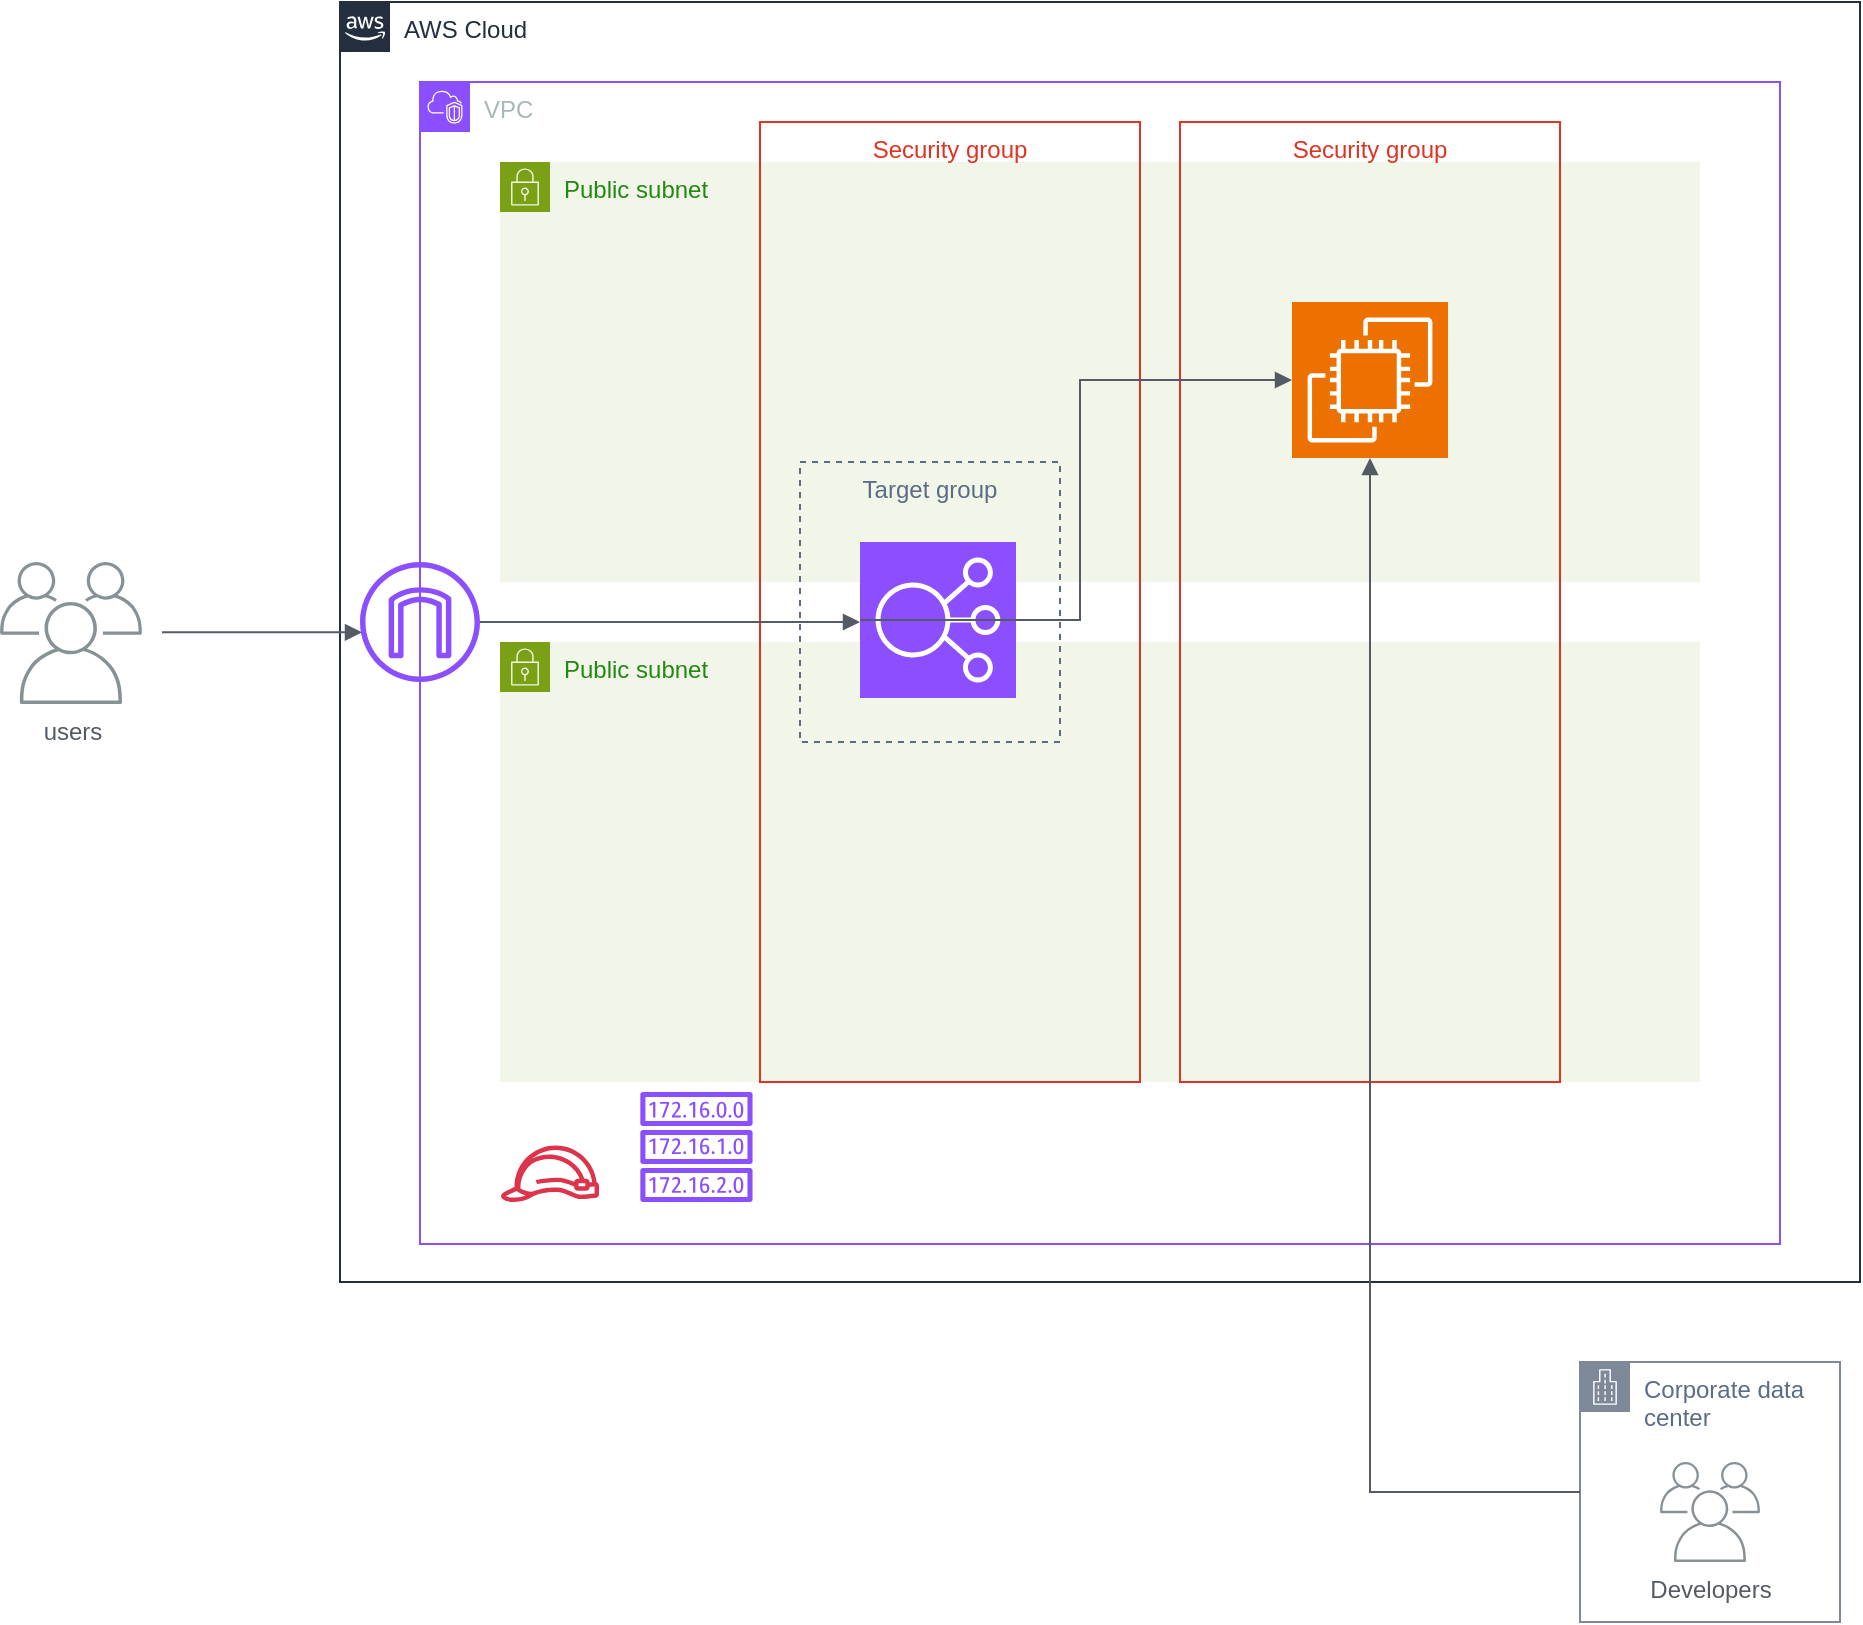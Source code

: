 <mxfile version="22.1.18" type="device">
  <diagram name="ページ1" id="mnPL-wJ1XfXDH14uQYT9">
    <mxGraphModel dx="2159" dy="1200" grid="1" gridSize="10" guides="1" tooltips="1" connect="1" arrows="1" fold="1" page="1" pageScale="1" pageWidth="827" pageHeight="1169" math="0" shadow="0">
      <root>
        <mxCell id="0" />
        <mxCell id="1" parent="0" />
        <mxCell id="9SZ4IUXA4r9wMpmDnjR2-3" value="Public subnet" style="points=[[0,0],[0.25,0],[0.5,0],[0.75,0],[1,0],[1,0.25],[1,0.5],[1,0.75],[1,1],[0.75,1],[0.5,1],[0.25,1],[0,1],[0,0.75],[0,0.5],[0,0.25]];outlineConnect=0;gradientColor=none;html=1;whiteSpace=wrap;fontSize=12;fontStyle=0;container=1;pointerEvents=0;collapsible=0;recursiveResize=0;shape=mxgraph.aws4.group;grIcon=mxgraph.aws4.group_security_group;grStroke=0;strokeColor=#7AA116;fillColor=#F2F6E8;verticalAlign=top;align=left;spacingLeft=30;fontColor=#248814;dashed=0;" parent="1" vertex="1">
          <mxGeometry x="120" y="120" width="600" height="210" as="geometry" />
        </mxCell>
        <mxCell id="9SZ4IUXA4r9wMpmDnjR2-1" value="AWS Cloud" style="points=[[0,0],[0.25,0],[0.5,0],[0.75,0],[1,0],[1,0.25],[1,0.5],[1,0.75],[1,1],[0.75,1],[0.5,1],[0.25,1],[0,1],[0,0.75],[0,0.5],[0,0.25]];outlineConnect=0;gradientColor=none;html=1;whiteSpace=wrap;fontSize=12;fontStyle=0;container=1;pointerEvents=0;collapsible=0;recursiveResize=0;shape=mxgraph.aws4.group;grIcon=mxgraph.aws4.group_aws_cloud_alt;strokeColor=#232F3E;fillColor=none;verticalAlign=top;align=left;spacingLeft=30;fontColor=#232F3E;dashed=0;" parent="1" vertex="1">
          <mxGeometry x="40" y="40" width="760" height="640" as="geometry" />
        </mxCell>
        <mxCell id="9SZ4IUXA4r9wMpmDnjR2-2" value="VPC" style="points=[[0,0],[0.25,0],[0.5,0],[0.75,0],[1,0],[1,0.25],[1,0.5],[1,0.75],[1,1],[0.75,1],[0.5,1],[0.25,1],[0,1],[0,0.75],[0,0.5],[0,0.25]];outlineConnect=0;gradientColor=none;html=1;whiteSpace=wrap;fontSize=12;fontStyle=0;container=1;pointerEvents=0;collapsible=0;recursiveResize=0;shape=mxgraph.aws4.group;grIcon=mxgraph.aws4.group_vpc2;strokeColor=#8C4FFF;fillColor=none;verticalAlign=top;align=left;spacingLeft=30;fontColor=#AAB7B8;dashed=0;" parent="9SZ4IUXA4r9wMpmDnjR2-1" vertex="1">
          <mxGeometry x="40" y="40" width="680" height="581" as="geometry" />
        </mxCell>
        <mxCell id="1S5SFtDm_Tq1YHQfRTVd-1" value="Public subnet" style="points=[[0,0],[0.25,0],[0.5,0],[0.75,0],[1,0],[1,0.25],[1,0.5],[1,0.75],[1,1],[0.75,1],[0.5,1],[0.25,1],[0,1],[0,0.75],[0,0.5],[0,0.25]];outlineConnect=0;gradientColor=none;html=1;whiteSpace=wrap;fontSize=12;fontStyle=0;container=1;pointerEvents=0;collapsible=0;recursiveResize=0;shape=mxgraph.aws4.group;grIcon=mxgraph.aws4.group_security_group;grStroke=0;strokeColor=#7AA116;fillColor=#F2F6E8;verticalAlign=top;align=left;spacingLeft=30;fontColor=#248814;dashed=0;" vertex="1" parent="9SZ4IUXA4r9wMpmDnjR2-2">
          <mxGeometry x="40" y="280" width="600" height="220" as="geometry" />
        </mxCell>
        <mxCell id="9SZ4IUXA4r9wMpmDnjR2-6" value="Security group" style="fillColor=none;strokeColor=#DD3522;verticalAlign=top;fontStyle=0;fontColor=#DD3522;whiteSpace=wrap;html=1;" parent="1S5SFtDm_Tq1YHQfRTVd-1" vertex="1">
          <mxGeometry x="340" y="-260" width="190" height="480" as="geometry" />
        </mxCell>
        <mxCell id="9SZ4IUXA4r9wMpmDnjR2-7" value="" style="sketch=0;points=[[0,0,0],[0.25,0,0],[0.5,0,0],[0.75,0,0],[1,0,0],[0,1,0],[0.25,1,0],[0.5,1,0],[0.75,1,0],[1,1,0],[0,0.25,0],[0,0.5,0],[0,0.75,0],[1,0.25,0],[1,0.5,0],[1,0.75,0]];outlineConnect=0;fontColor=#232F3E;fillColor=#ED7100;strokeColor=#ffffff;dashed=0;verticalLabelPosition=bottom;verticalAlign=top;align=center;html=1;fontSize=12;fontStyle=0;aspect=fixed;shape=mxgraph.aws4.resourceIcon;resIcon=mxgraph.aws4.ec2;" parent="1S5SFtDm_Tq1YHQfRTVd-1" vertex="1">
          <mxGeometry x="396" y="-170" width="78" height="78" as="geometry" />
        </mxCell>
        <mxCell id="9SZ4IUXA4r9wMpmDnjR2-15" value="" style="sketch=0;outlineConnect=0;fontColor=#232F3E;gradientColor=none;fillColor=#DD344C;strokeColor=none;dashed=0;verticalLabelPosition=bottom;verticalAlign=top;align=center;html=1;fontSize=12;fontStyle=0;aspect=fixed;pointerEvents=1;shape=mxgraph.aws4.role;" parent="9SZ4IUXA4r9wMpmDnjR2-2" vertex="1">
          <mxGeometry x="40" y="531.79" width="50" height="28.21" as="geometry" />
        </mxCell>
        <mxCell id="1S5SFtDm_Tq1YHQfRTVd-2" value="" style="sketch=0;outlineConnect=0;fontColor=#232F3E;gradientColor=none;fillColor=#8C4FFF;strokeColor=none;dashed=0;verticalLabelPosition=bottom;verticalAlign=top;align=center;html=1;fontSize=12;fontStyle=0;aspect=fixed;pointerEvents=1;shape=mxgraph.aws4.route_table;" vertex="1" parent="9SZ4IUXA4r9wMpmDnjR2-2">
          <mxGeometry x="110" y="505" width="56.45" height="55" as="geometry" />
        </mxCell>
        <mxCell id="1S5SFtDm_Tq1YHQfRTVd-5" value="Security group" style="fillColor=none;strokeColor=#DD3522;verticalAlign=top;fontStyle=0;fontColor=#DD3522;whiteSpace=wrap;html=1;" vertex="1" parent="9SZ4IUXA4r9wMpmDnjR2-2">
          <mxGeometry x="170" y="20" width="190" height="480" as="geometry" />
        </mxCell>
        <mxCell id="9SZ4IUXA4r9wMpmDnjR2-8" value="" style="edgeStyle=orthogonalEdgeStyle;html=1;endArrow=block;elbow=vertical;startArrow=none;endFill=1;strokeColor=#545B64;rounded=0;entryX=0;entryY=0.5;entryDx=0;entryDy=0;entryPerimeter=0;" parent="9SZ4IUXA4r9wMpmDnjR2-2" edge="1">
          <mxGeometry width="100" relative="1" as="geometry">
            <mxPoint x="30" y="270.034" as="sourcePoint" />
            <mxPoint x="220" y="270" as="targetPoint" />
            <Array as="points">
              <mxPoint x="80" y="270" />
              <mxPoint x="80" y="270" />
            </Array>
          </mxGeometry>
        </mxCell>
        <mxCell id="1S5SFtDm_Tq1YHQfRTVd-6" value="" style="sketch=0;points=[[0,0,0],[0.25,0,0],[0.5,0,0],[0.75,0,0],[1,0,0],[0,1,0],[0.25,1,0],[0.5,1,0],[0.75,1,0],[1,1,0],[0,0.25,0],[0,0.5,0],[0,0.75,0],[1,0.25,0],[1,0.5,0],[1,0.75,0]];outlineConnect=0;fontColor=#232F3E;fillColor=#8C4FFF;strokeColor=#ffffff;dashed=0;verticalLabelPosition=bottom;verticalAlign=top;align=center;html=1;fontSize=12;fontStyle=0;aspect=fixed;shape=mxgraph.aws4.resourceIcon;resIcon=mxgraph.aws4.elastic_load_balancing;" vertex="1" parent="9SZ4IUXA4r9wMpmDnjR2-2">
          <mxGeometry x="220" y="230" width="78" height="78" as="geometry" />
        </mxCell>
        <mxCell id="9SZ4IUXA4r9wMpmDnjR2-10" value="" style="edgeStyle=orthogonalEdgeStyle;html=1;endArrow=block;elbow=vertical;startArrow=none;endFill=1;strokeColor=#545B64;rounded=0;entryX=0;entryY=0.5;entryDx=0;entryDy=0;entryPerimeter=0;exitX=0;exitY=0.5;exitDx=0;exitDy=0;" parent="9SZ4IUXA4r9wMpmDnjR2-2" source="1S5SFtDm_Tq1YHQfRTVd-6" target="9SZ4IUXA4r9wMpmDnjR2-7" edge="1">
          <mxGeometry width="100" relative="1" as="geometry">
            <mxPoint x="240" y="530" as="sourcePoint" />
            <mxPoint x="239.38" y="240" as="targetPoint" />
            <Array as="points">
              <mxPoint x="330" y="269" />
              <mxPoint x="330" y="149" />
            </Array>
          </mxGeometry>
        </mxCell>
        <mxCell id="9SZ4IUXA4r9wMpmDnjR2-4" value="" style="sketch=0;outlineConnect=0;fontColor=#232F3E;gradientColor=none;fillColor=#8C4FFF;strokeColor=none;dashed=0;verticalLabelPosition=bottom;verticalAlign=top;align=center;html=1;fontSize=12;fontStyle=0;aspect=fixed;pointerEvents=1;shape=mxgraph.aws4.internet_gateway;" parent="9SZ4IUXA4r9wMpmDnjR2-1" vertex="1">
          <mxGeometry x="10" y="280" width="60" height="60" as="geometry" />
        </mxCell>
        <mxCell id="9SZ4IUXA4r9wMpmDnjR2-9" value="Corporate data center" style="points=[[0,0],[0.25,0],[0.5,0],[0.75,0],[1,0],[1,0.25],[1,0.5],[1,0.75],[1,1],[0.75,1],[0.5,1],[0.25,1],[0,1],[0,0.75],[0,0.5],[0,0.25]];outlineConnect=0;gradientColor=none;html=1;whiteSpace=wrap;fontSize=12;fontStyle=0;container=1;pointerEvents=0;collapsible=0;recursiveResize=0;shape=mxgraph.aws4.group;grIcon=mxgraph.aws4.group_corporate_data_center;strokeColor=#7D8998;fillColor=none;verticalAlign=top;align=left;spacingLeft=30;fontColor=#5A6C86;dashed=0;" parent="1" vertex="1">
          <mxGeometry x="660" y="720" width="130" height="130" as="geometry" />
        </mxCell>
        <mxCell id="9SZ4IUXA4r9wMpmDnjR2-16" value="Developers" style="sketch=0;outlineConnect=0;gradientColor=none;fontColor=#545B64;strokeColor=none;fillColor=#879196;dashed=0;verticalLabelPosition=bottom;verticalAlign=top;align=center;html=1;fontSize=12;fontStyle=0;aspect=fixed;shape=mxgraph.aws4.illustration_users;pointerEvents=1" parent="9SZ4IUXA4r9wMpmDnjR2-9" vertex="1">
          <mxGeometry x="40" y="50" width="50" height="50" as="geometry" />
        </mxCell>
        <mxCell id="9SZ4IUXA4r9wMpmDnjR2-11" value="users" style="sketch=0;outlineConnect=0;gradientColor=none;fontColor=#545B64;strokeColor=none;fillColor=#879196;dashed=0;verticalLabelPosition=bottom;verticalAlign=top;align=center;html=1;fontSize=12;fontStyle=0;aspect=fixed;shape=mxgraph.aws4.illustration_users;pointerEvents=1" parent="1" vertex="1">
          <mxGeometry x="-130" y="320" width="71" height="71" as="geometry" />
        </mxCell>
        <mxCell id="9SZ4IUXA4r9wMpmDnjR2-13" value="" style="edgeStyle=orthogonalEdgeStyle;html=1;endArrow=block;elbow=vertical;startArrow=none;endFill=1;strokeColor=#545B64;rounded=0;" parent="1" edge="1">
          <mxGeometry width="100" relative="1" as="geometry">
            <mxPoint x="-49" y="355.14" as="sourcePoint" />
            <mxPoint x="51" y="355.14" as="targetPoint" />
          </mxGeometry>
        </mxCell>
        <mxCell id="1S5SFtDm_Tq1YHQfRTVd-7" value="" style="edgeStyle=orthogonalEdgeStyle;html=1;endArrow=block;elbow=vertical;startArrow=none;endFill=1;strokeColor=#545B64;rounded=0;entryX=0.5;entryY=1;entryDx=0;entryDy=0;entryPerimeter=0;exitX=0;exitY=0.5;exitDx=0;exitDy=0;" edge="1" parent="1" source="9SZ4IUXA4r9wMpmDnjR2-9" target="9SZ4IUXA4r9wMpmDnjR2-7">
          <mxGeometry width="100" relative="1" as="geometry">
            <mxPoint x="500" y="785" as="sourcePoint" />
            <mxPoint x="555" y="268" as="targetPoint" />
            <Array as="points">
              <mxPoint x="555" y="785" />
            </Array>
          </mxGeometry>
        </mxCell>
        <mxCell id="1S5SFtDm_Tq1YHQfRTVd-8" value="Target group" style="fillColor=none;strokeColor=#5A6C86;dashed=1;verticalAlign=top;fontStyle=0;fontColor=#5A6C86;whiteSpace=wrap;html=1;" vertex="1" parent="1">
          <mxGeometry x="270" y="270" width="130" height="140" as="geometry" />
        </mxCell>
      </root>
    </mxGraphModel>
  </diagram>
</mxfile>
